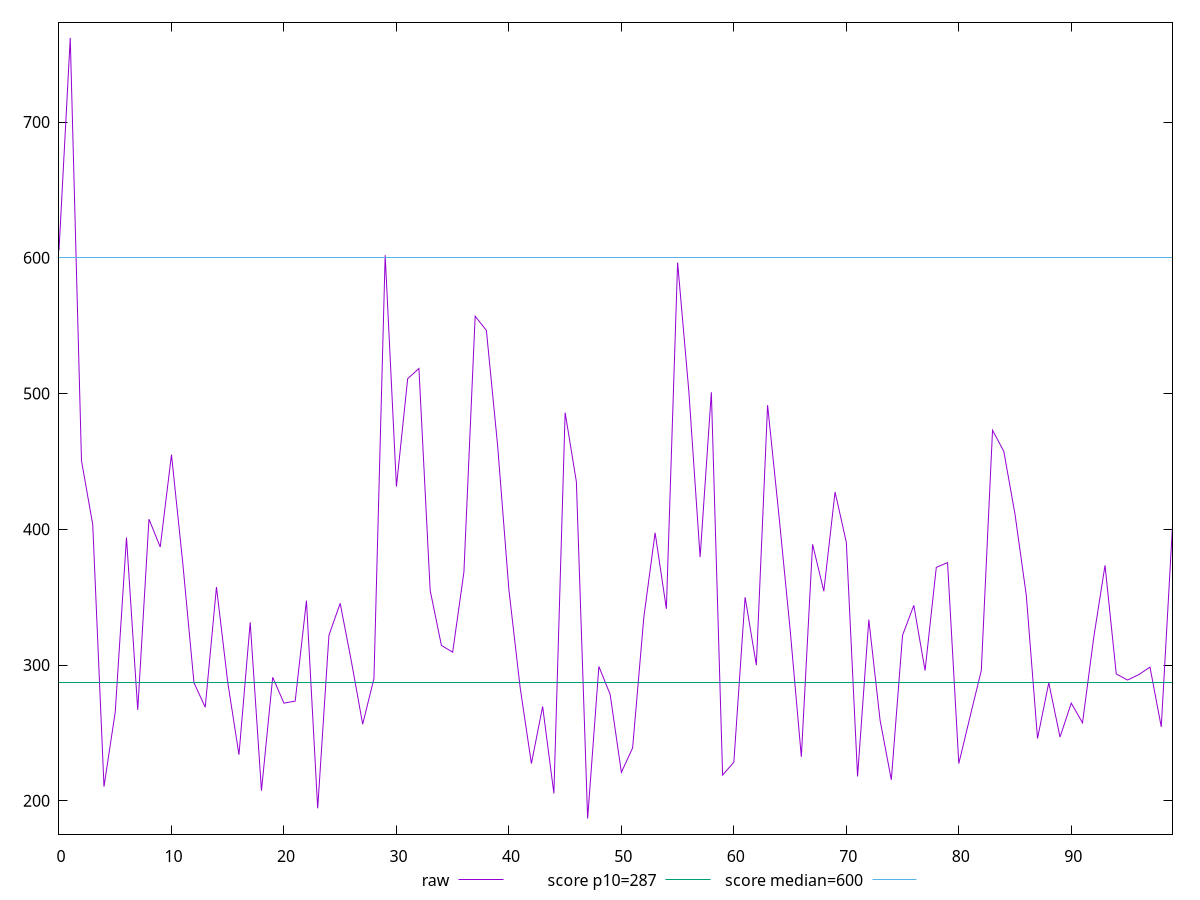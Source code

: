 reset

$raw <<EOF
0 605.5
1 762.0000000000018
2 450.5000000000018
3 403.5
4 210.5
5 265.5
6 393.9999999999991
7 267
8 407.5
9 386.9999999999991
10 455
11 375.5
12 287
13 269
14 357.5
15 287.5
16 234
17 331.5
18 207.5
19 291
20 272
21 273.5
22 347.5
23 194.5
24 322.0000000000009
25 345.5
26 302.5
27 256.4999999999991
28 290
29 602
30 431.5
31 511
32 518.5000000000009
33 355.00000000000045
34 314.5
35 309.5
36 368.4999999999991
37 557
38 546.5000000000007
39 461.5000000000009
40 355.4999999999991
41 283.5
42 227.5
43 269.4999999999991
44 205.4999999999991
45 486
46 434.9999999999991
47 187
48 299
49 278.5
50 220.9999999999991
51 239
52 335.4999999999991
53 397.4999999999991
54 341.5
55 596.4999999999991
56 501.4999999999991
57 379.5000000000009
58 501
59 219
60 228.5
61 350.0000000000009
62 300
63 491.5
64 411
65 326.5
66 232.5
67 389.0000000000009
68 354.5
69 427.5
70 390.5
71 218
72 333.5
73 259.5
74 215.5
75 322
76 344
77 296.0000000000009
78 372
79 375.5
80 227.5
81 262
82 295.9999999999991
83 473.0000000000009
84 457.5
85 411
86 351.5
87 246
88 286.9999999999991
89 247.0000000000009
90 272
91 257.5000000000009
92 320.5
93 373.4999999999991
94 293.5
95 289
96 293
97 298.5
98 254.5
99 402.4999999999991
EOF

set key outside below
set xrange [0:99]
set yrange [175.49999999999997:773.5000000000018]
set trange [175.49999999999997:773.5000000000018]
set terminal svg size 640, 500 enhanced background rgb 'white'
set output "report_00017_2021-02-10T15-08-03.406Z/total-blocking-time/samples/pages/raw/values.svg"

plot $raw title "raw" with line, \
     287 title "score p10=287", \
     600 title "score median=600"

reset
